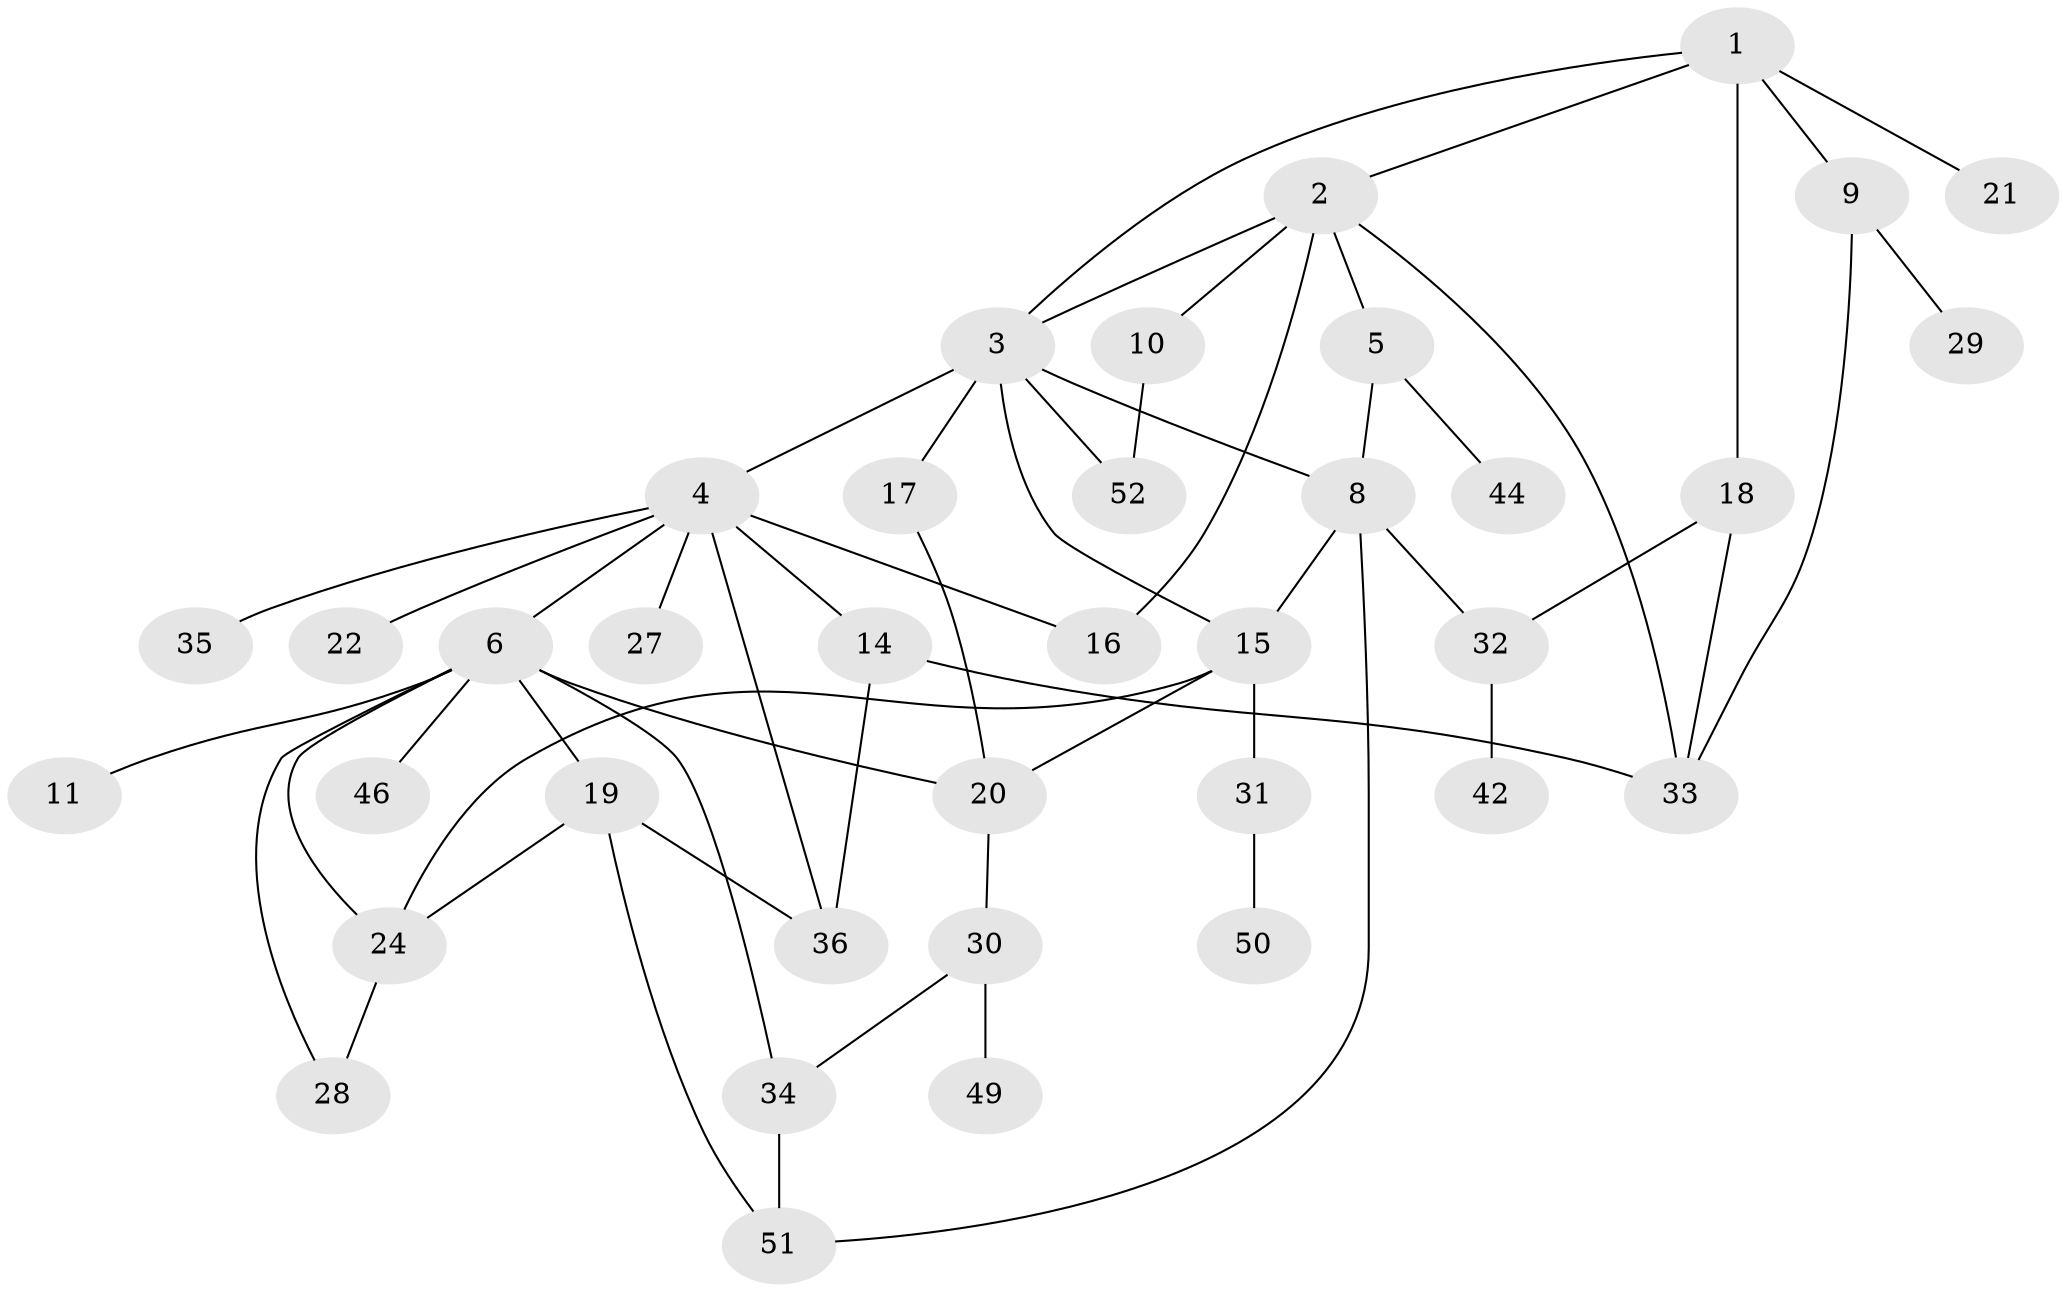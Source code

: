 // Generated by graph-tools (version 1.1) at 2025/51/02/27/25 19:51:38]
// undirected, 37 vertices, 55 edges
graph export_dot {
graph [start="1"]
  node [color=gray90,style=filled];
  1;
  2 [super="+13"];
  3 [super="+43"];
  4 [super="+12"];
  5 [super="+41"];
  6 [super="+7"];
  8 [super="+48"];
  9;
  10 [super="+39"];
  11;
  14 [super="+23"];
  15 [super="+37"];
  16 [super="+26"];
  17;
  18 [super="+40"];
  19 [super="+38"];
  20 [super="+25"];
  21;
  22;
  24 [super="+47"];
  27;
  28;
  29 [super="+54"];
  30;
  31;
  32;
  33 [super="+45"];
  34;
  35;
  36;
  42;
  44;
  46;
  49;
  50;
  51 [super="+53"];
  52;
  1 -- 2;
  1 -- 9;
  1 -- 18;
  1 -- 21;
  1 -- 3;
  2 -- 3;
  2 -- 5;
  2 -- 10;
  2 -- 33;
  2 -- 16;
  3 -- 4;
  3 -- 8;
  3 -- 15 [weight=2];
  3 -- 17;
  3 -- 52;
  4 -- 6;
  4 -- 14;
  4 -- 22;
  4 -- 35 [weight=2];
  4 -- 16 [weight=2];
  4 -- 36;
  4 -- 27;
  5 -- 44;
  5 -- 8;
  6 -- 11;
  6 -- 19;
  6 -- 20;
  6 -- 24;
  6 -- 28;
  6 -- 46;
  6 -- 34;
  8 -- 51;
  8 -- 32;
  8 -- 15;
  9 -- 29;
  9 -- 33;
  10 -- 52;
  14 -- 36;
  14 -- 33;
  15 -- 31;
  15 -- 20;
  15 -- 24;
  17 -- 20;
  18 -- 32;
  18 -- 33;
  19 -- 51;
  19 -- 36;
  19 -- 24;
  20 -- 30;
  24 -- 28;
  30 -- 34;
  30 -- 49;
  31 -- 50;
  32 -- 42;
  34 -- 51;
}
